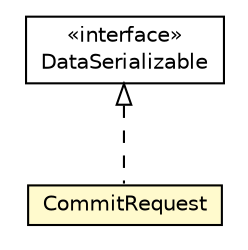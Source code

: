 #!/usr/local/bin/dot
#
# Class diagram 
# Generated by UMLGraph version 5.1 (http://www.umlgraph.org/)
#

digraph G {
	edge [fontname="Helvetica",fontsize=10,labelfontname="Helvetica",labelfontsize=10];
	node [fontname="Helvetica",fontsize=10,shape=plaintext];
	nodesep=0.25;
	ranksep=0.5;
	// pt.ist.fenixframework.backend.jvstm.lf.CommitRequest
	c118721 [label=<<table title="pt.ist.fenixframework.backend.jvstm.lf.CommitRequest" border="0" cellborder="1" cellspacing="0" cellpadding="2" port="p" bgcolor="lemonChiffon" href="./CommitRequest.html">
		<tr><td><table border="0" cellspacing="0" cellpadding="1">
<tr><td align="center" balign="center"> CommitRequest </td></tr>
		</table></td></tr>
		</table>>, fontname="Helvetica", fontcolor="black", fontsize=10.0];
	//pt.ist.fenixframework.backend.jvstm.lf.CommitRequest implements com.hazelcast.nio.serialization.DataSerializable
	c118805:p -> c118721:p [dir=back,arrowtail=empty,style=dashed];
	// com.hazelcast.nio.serialization.DataSerializable
	c118805 [label=<<table title="com.hazelcast.nio.serialization.DataSerializable" border="0" cellborder="1" cellspacing="0" cellpadding="2" port="p" href="http://java.sun.com/j2se/1.4.2/docs/api/com/hazelcast/nio/serialization/DataSerializable.html">
		<tr><td><table border="0" cellspacing="0" cellpadding="1">
<tr><td align="center" balign="center"> &#171;interface&#187; </td></tr>
<tr><td align="center" balign="center"> DataSerializable </td></tr>
		</table></td></tr>
		</table>>, fontname="Helvetica", fontcolor="black", fontsize=10.0];
}

